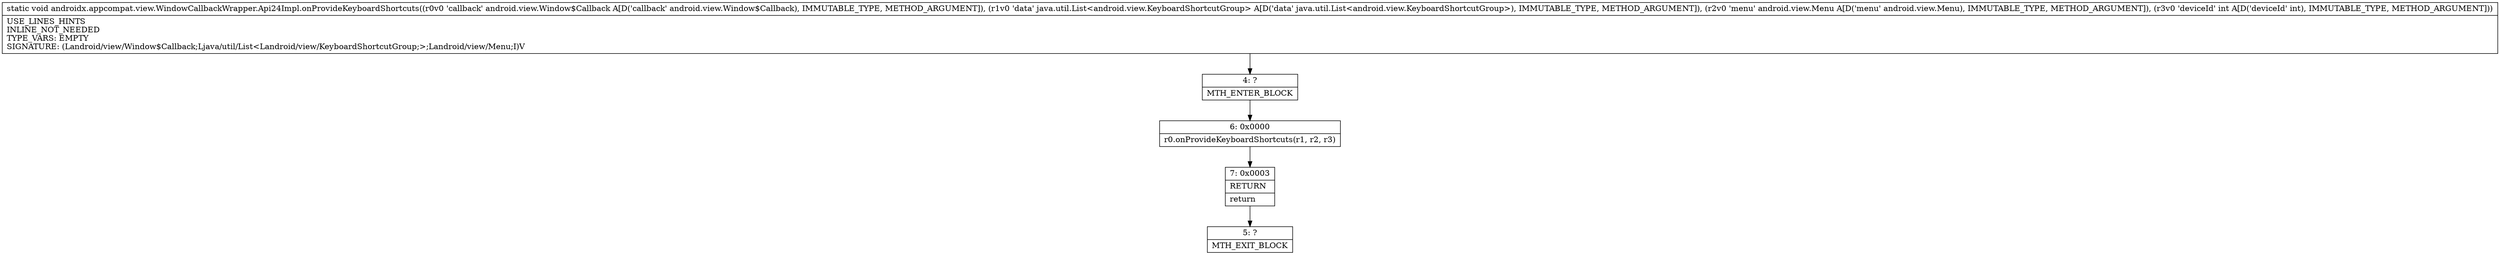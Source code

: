 digraph "CFG forandroidx.appcompat.view.WindowCallbackWrapper.Api24Impl.onProvideKeyboardShortcuts(Landroid\/view\/Window$Callback;Ljava\/util\/List;Landroid\/view\/Menu;I)V" {
Node_4 [shape=record,label="{4\:\ ?|MTH_ENTER_BLOCK\l}"];
Node_6 [shape=record,label="{6\:\ 0x0000|r0.onProvideKeyboardShortcuts(r1, r2, r3)\l}"];
Node_7 [shape=record,label="{7\:\ 0x0003|RETURN\l|return\l}"];
Node_5 [shape=record,label="{5\:\ ?|MTH_EXIT_BLOCK\l}"];
MethodNode[shape=record,label="{static void androidx.appcompat.view.WindowCallbackWrapper.Api24Impl.onProvideKeyboardShortcuts((r0v0 'callback' android.view.Window$Callback A[D('callback' android.view.Window$Callback), IMMUTABLE_TYPE, METHOD_ARGUMENT]), (r1v0 'data' java.util.List\<android.view.KeyboardShortcutGroup\> A[D('data' java.util.List\<android.view.KeyboardShortcutGroup\>), IMMUTABLE_TYPE, METHOD_ARGUMENT]), (r2v0 'menu' android.view.Menu A[D('menu' android.view.Menu), IMMUTABLE_TYPE, METHOD_ARGUMENT]), (r3v0 'deviceId' int A[D('deviceId' int), IMMUTABLE_TYPE, METHOD_ARGUMENT]))  | USE_LINES_HINTS\lINLINE_NOT_NEEDED\lTYPE_VARS: EMPTY\lSIGNATURE: (Landroid\/view\/Window$Callback;Ljava\/util\/List\<Landroid\/view\/KeyboardShortcutGroup;\>;Landroid\/view\/Menu;I)V\l}"];
MethodNode -> Node_4;Node_4 -> Node_6;
Node_6 -> Node_7;
Node_7 -> Node_5;
}

